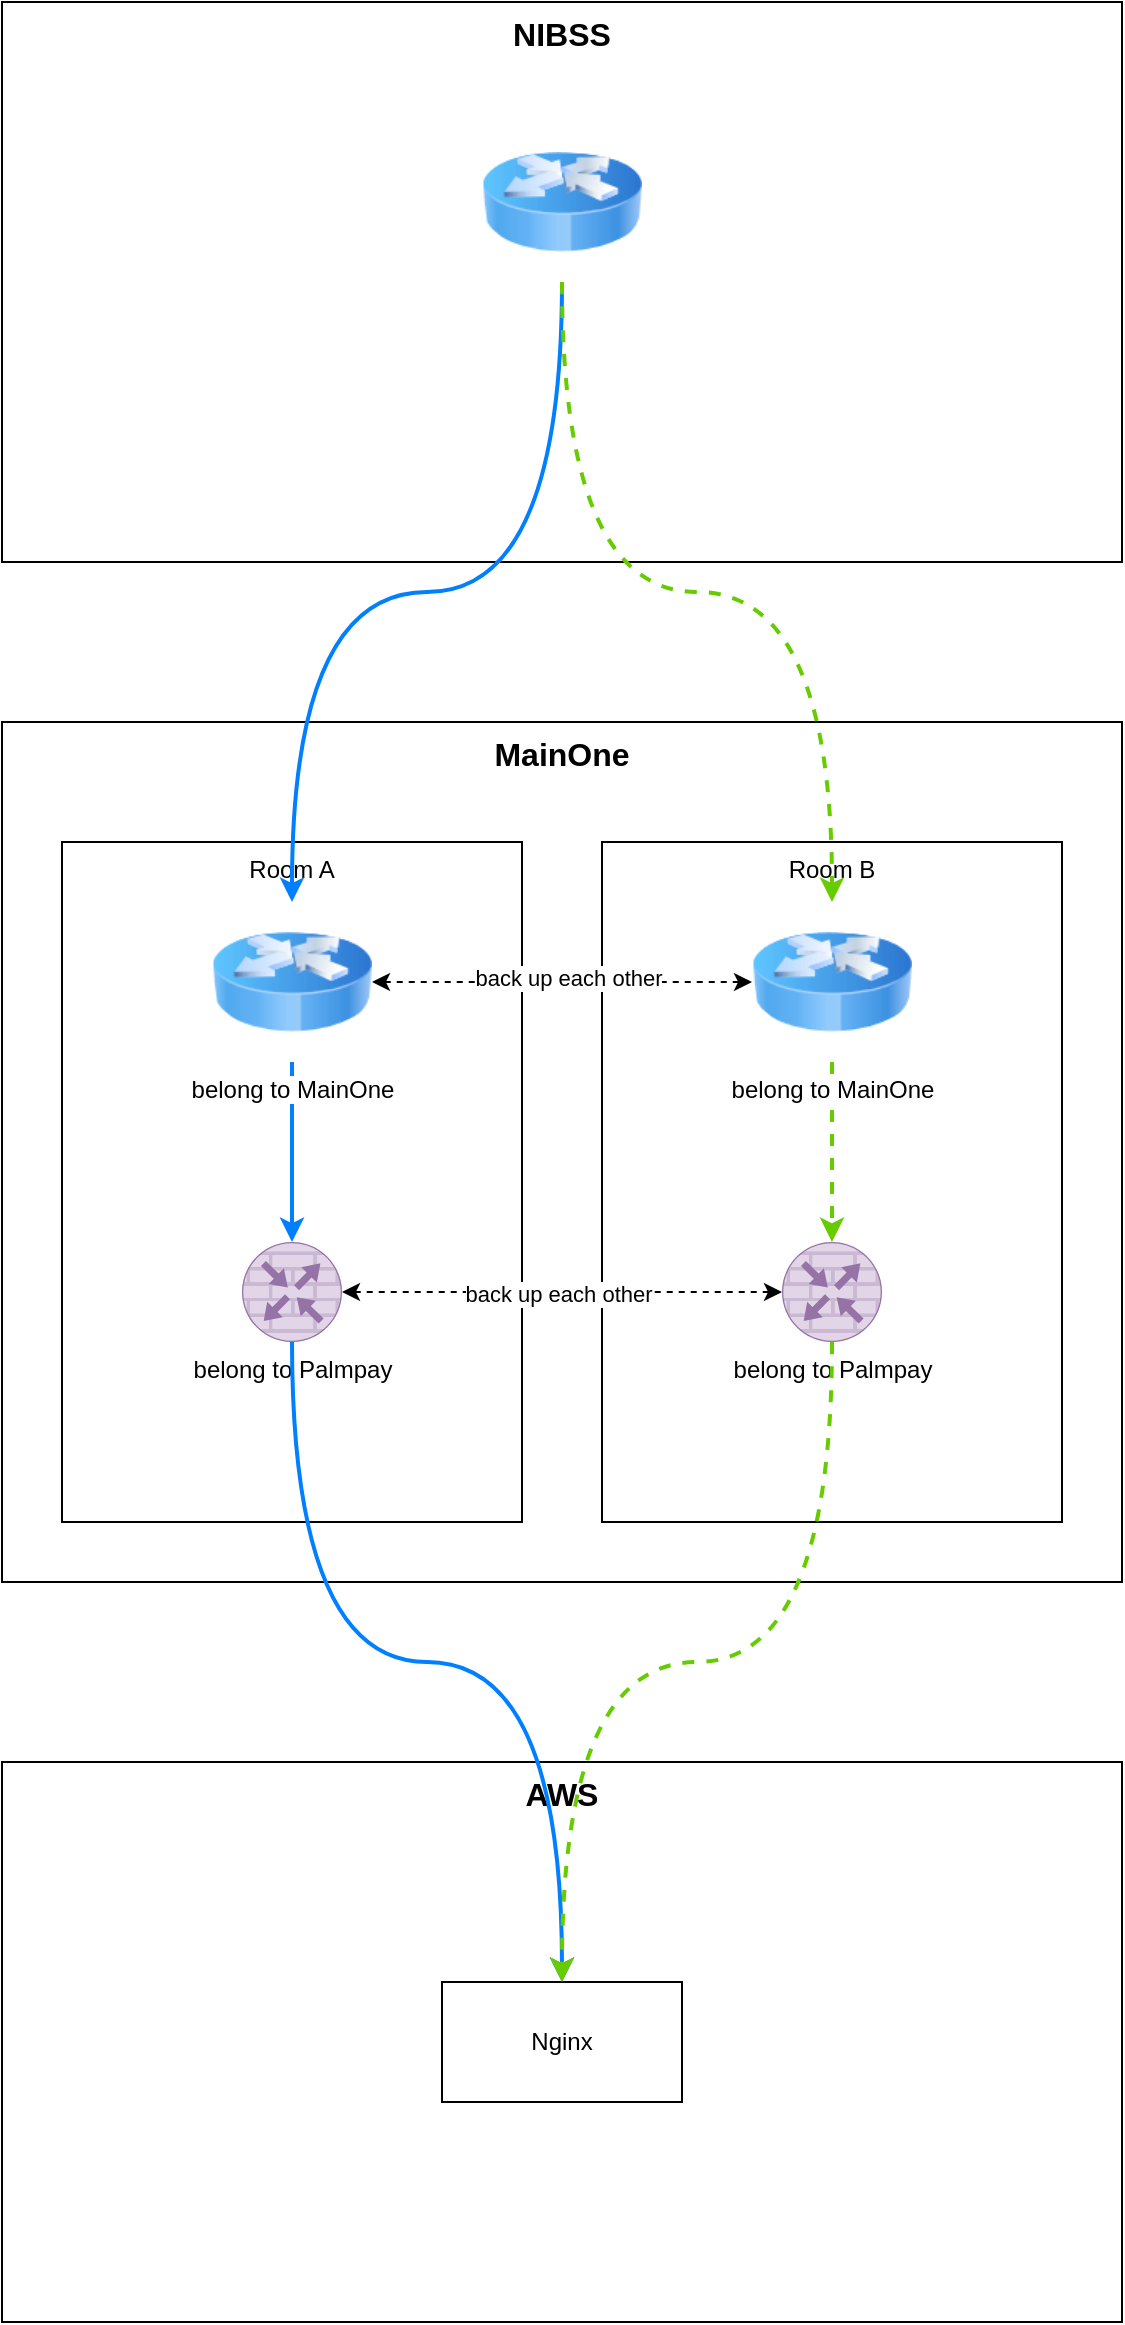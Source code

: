 <mxfile version="21.7.4" type="github">
  <diagram name="Page-1" id="7rrlnRDn3Ey-M3PMKUC_">
    <mxGraphModel dx="1434" dy="790" grid="1" gridSize="10" guides="1" tooltips="1" connect="1" arrows="1" fold="1" page="1" pageScale="1" pageWidth="827" pageHeight="1169" math="0" shadow="0">
      <root>
        <mxCell id="0" />
        <mxCell id="1" parent="0" />
        <mxCell id="QGLvtWHG-Ezv7xg63Fkx-2" value="MainOne" style="rounded=0;whiteSpace=wrap;html=1;verticalAlign=top;fontStyle=1;fontSize=16;" vertex="1" parent="1">
          <mxGeometry x="120" y="400" width="560" height="430" as="geometry" />
        </mxCell>
        <mxCell id="QGLvtWHG-Ezv7xg63Fkx-4" value="Room A" style="rounded=0;whiteSpace=wrap;html=1;verticalAlign=top;" vertex="1" parent="1">
          <mxGeometry x="150" y="460" width="230" height="340" as="geometry" />
        </mxCell>
        <mxCell id="QGLvtWHG-Ezv7xg63Fkx-5" value="Room B" style="rounded=0;whiteSpace=wrap;html=1;verticalAlign=top;" vertex="1" parent="1">
          <mxGeometry x="420" y="460" width="230" height="340" as="geometry" />
        </mxCell>
        <mxCell id="QGLvtWHG-Ezv7xg63Fkx-6" value="NIBSS" style="rounded=0;whiteSpace=wrap;html=1;verticalAlign=top;fontStyle=1;fontSize=16;" vertex="1" parent="1">
          <mxGeometry x="120" y="40" width="560" height="280" as="geometry" />
        </mxCell>
        <mxCell id="QGLvtWHG-Ezv7xg63Fkx-14" style="edgeStyle=orthogonalEdgeStyle;rounded=0;orthogonalLoop=1;jettySize=auto;html=1;entryX=0.5;entryY=0;entryDx=0;entryDy=0;entryPerimeter=0;strokeColor=#007FFF;strokeWidth=2;" edge="1" parent="1" source="QGLvtWHG-Ezv7xg63Fkx-7" target="QGLvtWHG-Ezv7xg63Fkx-9">
          <mxGeometry relative="1" as="geometry" />
        </mxCell>
        <mxCell id="QGLvtWHG-Ezv7xg63Fkx-15" style="edgeStyle=orthogonalEdgeStyle;rounded=0;orthogonalLoop=1;jettySize=auto;html=1;entryX=0;entryY=0.5;entryDx=0;entryDy=0;startArrow=classic;startFill=1;dashed=1;" edge="1" parent="1" source="QGLvtWHG-Ezv7xg63Fkx-7" target="QGLvtWHG-Ezv7xg63Fkx-8">
          <mxGeometry relative="1" as="geometry" />
        </mxCell>
        <mxCell id="QGLvtWHG-Ezv7xg63Fkx-16" value="back up each other" style="edgeLabel;html=1;align=center;verticalAlign=middle;resizable=0;points=[];" vertex="1" connectable="0" parent="QGLvtWHG-Ezv7xg63Fkx-15">
          <mxGeometry x="0.032" y="2" relative="1" as="geometry">
            <mxPoint as="offset" />
          </mxGeometry>
        </mxCell>
        <mxCell id="QGLvtWHG-Ezv7xg63Fkx-7" value="belong to MainOne" style="image;html=1;image=img/lib/clip_art/networking/Router_Icon_128x128.png" vertex="1" parent="1">
          <mxGeometry x="225" y="490" width="80" height="80" as="geometry" />
        </mxCell>
        <mxCell id="QGLvtWHG-Ezv7xg63Fkx-17" style="edgeStyle=orthogonalEdgeStyle;rounded=0;orthogonalLoop=1;jettySize=auto;html=1;entryX=0.5;entryY=0;entryDx=0;entryDy=0;entryPerimeter=0;strokeColor=#66CC00;strokeWidth=2;dashed=1;" edge="1" parent="1" source="QGLvtWHG-Ezv7xg63Fkx-8" target="QGLvtWHG-Ezv7xg63Fkx-10">
          <mxGeometry relative="1" as="geometry" />
        </mxCell>
        <mxCell id="QGLvtWHG-Ezv7xg63Fkx-8" value="belong to MainOne" style="image;html=1;image=img/lib/clip_art/networking/Router_Icon_128x128.png" vertex="1" parent="1">
          <mxGeometry x="495" y="490" width="80" height="80" as="geometry" />
        </mxCell>
        <mxCell id="QGLvtWHG-Ezv7xg63Fkx-23" style="edgeStyle=orthogonalEdgeStyle;rounded=0;orthogonalLoop=1;jettySize=auto;html=1;entryX=0;entryY=0.5;entryDx=0;entryDy=0;entryPerimeter=0;startArrow=classic;startFill=1;dashed=1;" edge="1" parent="1" source="QGLvtWHG-Ezv7xg63Fkx-9" target="QGLvtWHG-Ezv7xg63Fkx-10">
          <mxGeometry relative="1" as="geometry" />
        </mxCell>
        <mxCell id="QGLvtWHG-Ezv7xg63Fkx-24" value="back up each other" style="edgeLabel;html=1;align=center;verticalAlign=middle;resizable=0;points=[];" vertex="1" connectable="0" parent="QGLvtWHG-Ezv7xg63Fkx-23">
          <mxGeometry x="-0.018" y="-1" relative="1" as="geometry">
            <mxPoint as="offset" />
          </mxGeometry>
        </mxCell>
        <mxCell id="QGLvtWHG-Ezv7xg63Fkx-9" value="belong to Palmpay" style="sketch=0;points=[[0.5,0,0],[1,0.5,0],[0.5,1,0],[0,0.5,0],[0.145,0.145,0],[0.856,0.145,0],[0.855,0.856,0],[0.145,0.855,0]];verticalLabelPosition=bottom;html=1;verticalAlign=top;aspect=fixed;align=center;pointerEvents=1;shape=mxgraph.cisco19.rect;prIcon=router_with_firewall;fillColor=#e1d5e7;strokeColor=#9673a6;" vertex="1" parent="1">
          <mxGeometry x="240" y="660" width="50" height="50" as="geometry" />
        </mxCell>
        <mxCell id="QGLvtWHG-Ezv7xg63Fkx-10" value="belong to Palmpay" style="sketch=0;points=[[0.5,0,0],[1,0.5,0],[0.5,1,0],[0,0.5,0],[0.145,0.145,0],[0.856,0.145,0],[0.855,0.856,0],[0.145,0.855,0]];verticalLabelPosition=bottom;html=1;verticalAlign=top;aspect=fixed;align=center;pointerEvents=1;shape=mxgraph.cisco19.rect;prIcon=router_with_firewall;fillColor=#e1d5e7;strokeColor=#9673a6;" vertex="1" parent="1">
          <mxGeometry x="510" y="660" width="50" height="50" as="geometry" />
        </mxCell>
        <mxCell id="QGLvtWHG-Ezv7xg63Fkx-12" style="edgeStyle=orthogonalEdgeStyle;rounded=0;orthogonalLoop=1;jettySize=auto;html=1;entryX=0.5;entryY=0;entryDx=0;entryDy=0;exitX=0.5;exitY=1;exitDx=0;exitDy=0;curved=1;strokeColor=#007FFF;strokeWidth=2;" edge="1" parent="1" source="QGLvtWHG-Ezv7xg63Fkx-11" target="QGLvtWHG-Ezv7xg63Fkx-7">
          <mxGeometry relative="1" as="geometry" />
        </mxCell>
        <mxCell id="QGLvtWHG-Ezv7xg63Fkx-13" style="edgeStyle=orthogonalEdgeStyle;rounded=0;orthogonalLoop=1;jettySize=auto;html=1;entryX=0.5;entryY=0;entryDx=0;entryDy=0;curved=1;exitX=0.5;exitY=1;exitDx=0;exitDy=0;strokeColor=#66CC00;strokeWidth=2;dashed=1;" edge="1" parent="1" source="QGLvtWHG-Ezv7xg63Fkx-11" target="QGLvtWHG-Ezv7xg63Fkx-8">
          <mxGeometry relative="1" as="geometry" />
        </mxCell>
        <mxCell id="QGLvtWHG-Ezv7xg63Fkx-11" value="" style="image;html=1;image=img/lib/clip_art/networking/Router_Icon_128x128.png" vertex="1" parent="1">
          <mxGeometry x="360" y="100" width="80" height="80" as="geometry" />
        </mxCell>
        <mxCell id="QGLvtWHG-Ezv7xg63Fkx-18" value="AWS" style="rounded=0;whiteSpace=wrap;html=1;verticalAlign=top;fontSize=16;fontStyle=1" vertex="1" parent="1">
          <mxGeometry x="120" y="920" width="560" height="280" as="geometry" />
        </mxCell>
        <mxCell id="QGLvtWHG-Ezv7xg63Fkx-20" value="Nginx" style="rounded=0;whiteSpace=wrap;html=1;" vertex="1" parent="1">
          <mxGeometry x="340" y="1030" width="120" height="60" as="geometry" />
        </mxCell>
        <mxCell id="QGLvtWHG-Ezv7xg63Fkx-21" style="edgeStyle=orthogonalEdgeStyle;rounded=0;orthogonalLoop=1;jettySize=auto;html=1;entryX=0.5;entryY=0;entryDx=0;entryDy=0;curved=1;exitX=0.5;exitY=1;exitDx=0;exitDy=0;exitPerimeter=0;strokeColor=#007FFF;strokeWidth=2;" edge="1" parent="1" source="QGLvtWHG-Ezv7xg63Fkx-9" target="QGLvtWHG-Ezv7xg63Fkx-20">
          <mxGeometry relative="1" as="geometry" />
        </mxCell>
        <mxCell id="QGLvtWHG-Ezv7xg63Fkx-22" style="edgeStyle=orthogonalEdgeStyle;rounded=0;orthogonalLoop=1;jettySize=auto;html=1;entryX=0.5;entryY=0;entryDx=0;entryDy=0;curved=1;exitX=0.5;exitY=1;exitDx=0;exitDy=0;exitPerimeter=0;strokeColor=#66CC00;strokeWidth=2;dashed=1;" edge="1" parent="1" source="QGLvtWHG-Ezv7xg63Fkx-10" target="QGLvtWHG-Ezv7xg63Fkx-20">
          <mxGeometry relative="1" as="geometry" />
        </mxCell>
      </root>
    </mxGraphModel>
  </diagram>
</mxfile>
